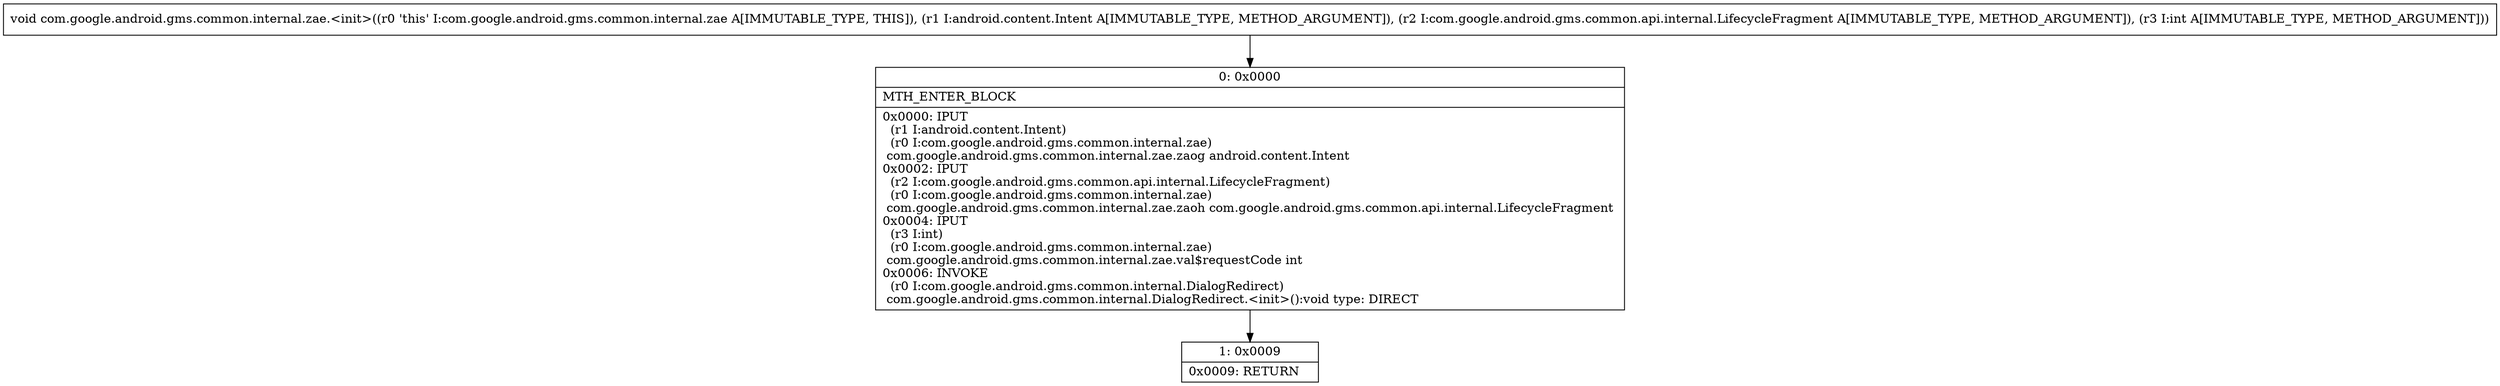 digraph "CFG forcom.google.android.gms.common.internal.zae.\<init\>(Landroid\/content\/Intent;Lcom\/google\/android\/gms\/common\/api\/internal\/LifecycleFragment;I)V" {
Node_0 [shape=record,label="{0\:\ 0x0000|MTH_ENTER_BLOCK\l|0x0000: IPUT  \l  (r1 I:android.content.Intent)\l  (r0 I:com.google.android.gms.common.internal.zae)\l com.google.android.gms.common.internal.zae.zaog android.content.Intent \l0x0002: IPUT  \l  (r2 I:com.google.android.gms.common.api.internal.LifecycleFragment)\l  (r0 I:com.google.android.gms.common.internal.zae)\l com.google.android.gms.common.internal.zae.zaoh com.google.android.gms.common.api.internal.LifecycleFragment \l0x0004: IPUT  \l  (r3 I:int)\l  (r0 I:com.google.android.gms.common.internal.zae)\l com.google.android.gms.common.internal.zae.val$requestCode int \l0x0006: INVOKE  \l  (r0 I:com.google.android.gms.common.internal.DialogRedirect)\l com.google.android.gms.common.internal.DialogRedirect.\<init\>():void type: DIRECT \l}"];
Node_1 [shape=record,label="{1\:\ 0x0009|0x0009: RETURN   \l}"];
MethodNode[shape=record,label="{void com.google.android.gms.common.internal.zae.\<init\>((r0 'this' I:com.google.android.gms.common.internal.zae A[IMMUTABLE_TYPE, THIS]), (r1 I:android.content.Intent A[IMMUTABLE_TYPE, METHOD_ARGUMENT]), (r2 I:com.google.android.gms.common.api.internal.LifecycleFragment A[IMMUTABLE_TYPE, METHOD_ARGUMENT]), (r3 I:int A[IMMUTABLE_TYPE, METHOD_ARGUMENT])) }"];
MethodNode -> Node_0;
Node_0 -> Node_1;
}

